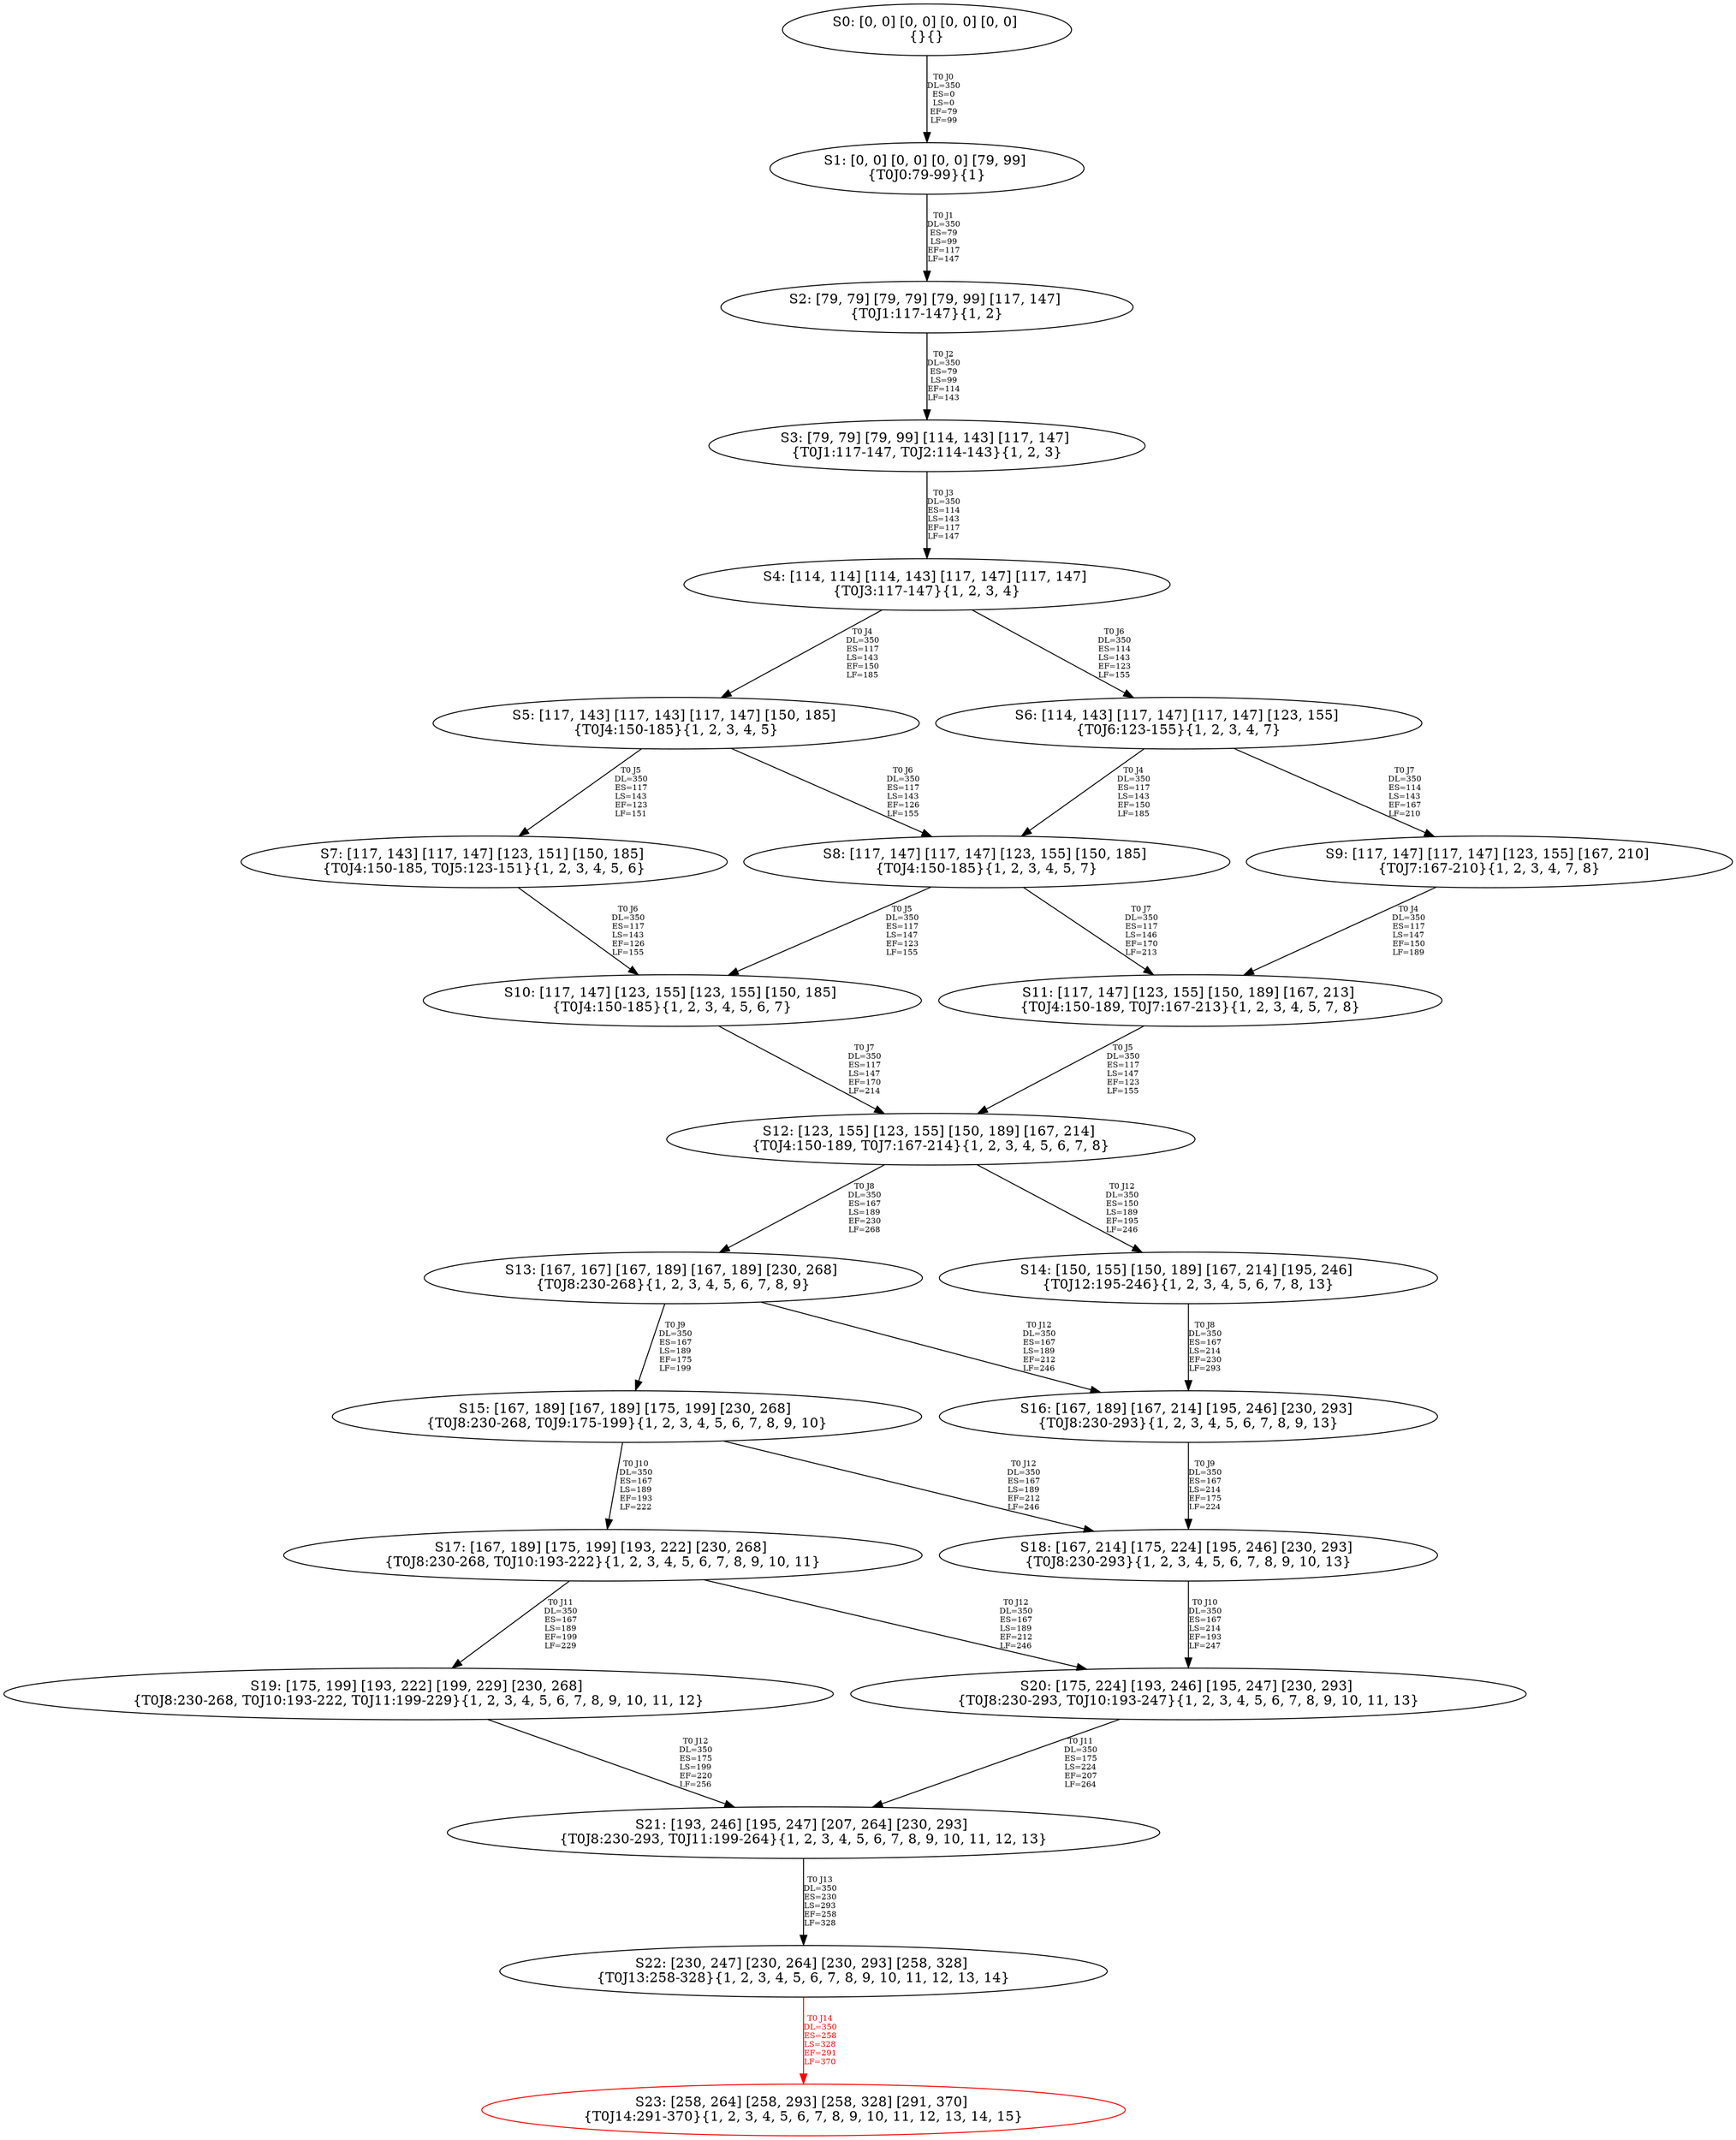 digraph {
	S0[label="S0: [0, 0] [0, 0] [0, 0] [0, 0] \n{}{}"];
	S1[label="S1: [0, 0] [0, 0] [0, 0] [79, 99] \n{T0J0:79-99}{1}"];
	S2[label="S2: [79, 79] [79, 79] [79, 99] [117, 147] \n{T0J1:117-147}{1, 2}"];
	S3[label="S3: [79, 79] [79, 99] [114, 143] [117, 147] \n{T0J1:117-147, T0J2:114-143}{1, 2, 3}"];
	S4[label="S4: [114, 114] [114, 143] [117, 147] [117, 147] \n{T0J3:117-147}{1, 2, 3, 4}"];
	S5[label="S5: [117, 143] [117, 143] [117, 147] [150, 185] \n{T0J4:150-185}{1, 2, 3, 4, 5}"];
	S6[label="S6: [114, 143] [117, 147] [117, 147] [123, 155] \n{T0J6:123-155}{1, 2, 3, 4, 7}"];
	S7[label="S7: [117, 143] [117, 147] [123, 151] [150, 185] \n{T0J4:150-185, T0J5:123-151}{1, 2, 3, 4, 5, 6}"];
	S8[label="S8: [117, 147] [117, 147] [123, 155] [150, 185] \n{T0J4:150-185}{1, 2, 3, 4, 5, 7}"];
	S9[label="S9: [117, 147] [117, 147] [123, 155] [167, 210] \n{T0J7:167-210}{1, 2, 3, 4, 7, 8}"];
	S10[label="S10: [117, 147] [123, 155] [123, 155] [150, 185] \n{T0J4:150-185}{1, 2, 3, 4, 5, 6, 7}"];
	S11[label="S11: [117, 147] [123, 155] [150, 189] [167, 213] \n{T0J4:150-189, T0J7:167-213}{1, 2, 3, 4, 5, 7, 8}"];
	S12[label="S12: [123, 155] [123, 155] [150, 189] [167, 214] \n{T0J4:150-189, T0J7:167-214}{1, 2, 3, 4, 5, 6, 7, 8}"];
	S13[label="S13: [167, 167] [167, 189] [167, 189] [230, 268] \n{T0J8:230-268}{1, 2, 3, 4, 5, 6, 7, 8, 9}"];
	S14[label="S14: [150, 155] [150, 189] [167, 214] [195, 246] \n{T0J12:195-246}{1, 2, 3, 4, 5, 6, 7, 8, 13}"];
	S15[label="S15: [167, 189] [167, 189] [175, 199] [230, 268] \n{T0J8:230-268, T0J9:175-199}{1, 2, 3, 4, 5, 6, 7, 8, 9, 10}"];
	S16[label="S16: [167, 189] [167, 214] [195, 246] [230, 293] \n{T0J8:230-293}{1, 2, 3, 4, 5, 6, 7, 8, 9, 13}"];
	S17[label="S17: [167, 189] [175, 199] [193, 222] [230, 268] \n{T0J8:230-268, T0J10:193-222}{1, 2, 3, 4, 5, 6, 7, 8, 9, 10, 11}"];
	S18[label="S18: [167, 214] [175, 224] [195, 246] [230, 293] \n{T0J8:230-293}{1, 2, 3, 4, 5, 6, 7, 8, 9, 10, 13}"];
	S19[label="S19: [175, 199] [193, 222] [199, 229] [230, 268] \n{T0J8:230-268, T0J10:193-222, T0J11:199-229}{1, 2, 3, 4, 5, 6, 7, 8, 9, 10, 11, 12}"];
	S20[label="S20: [175, 224] [193, 246] [195, 247] [230, 293] \n{T0J8:230-293, T0J10:193-247}{1, 2, 3, 4, 5, 6, 7, 8, 9, 10, 11, 13}"];
	S21[label="S21: [193, 246] [195, 247] [207, 264] [230, 293] \n{T0J8:230-293, T0J11:199-264}{1, 2, 3, 4, 5, 6, 7, 8, 9, 10, 11, 12, 13}"];
	S22[label="S22: [230, 247] [230, 264] [230, 293] [258, 328] \n{T0J13:258-328}{1, 2, 3, 4, 5, 6, 7, 8, 9, 10, 11, 12, 13, 14}"];
	S23[label="S23: [258, 264] [258, 293] [258, 328] [291, 370] \n{T0J14:291-370}{1, 2, 3, 4, 5, 6, 7, 8, 9, 10, 11, 12, 13, 14, 15}"];
	S0 -> S1[label="T0 J0\nDL=350\nES=0\nLS=0\nEF=79\nLF=99",fontsize=8];
	S1 -> S2[label="T0 J1\nDL=350\nES=79\nLS=99\nEF=117\nLF=147",fontsize=8];
	S2 -> S3[label="T0 J2\nDL=350\nES=79\nLS=99\nEF=114\nLF=143",fontsize=8];
	S3 -> S4[label="T0 J3\nDL=350\nES=114\nLS=143\nEF=117\nLF=147",fontsize=8];
	S4 -> S5[label="T0 J4\nDL=350\nES=117\nLS=143\nEF=150\nLF=185",fontsize=8];
	S4 -> S6[label="T0 J6\nDL=350\nES=114\nLS=143\nEF=123\nLF=155",fontsize=8];
	S5 -> S7[label="T0 J5\nDL=350\nES=117\nLS=143\nEF=123\nLF=151",fontsize=8];
	S5 -> S8[label="T0 J6\nDL=350\nES=117\nLS=143\nEF=126\nLF=155",fontsize=8];
	S6 -> S8[label="T0 J4\nDL=350\nES=117\nLS=143\nEF=150\nLF=185",fontsize=8];
	S6 -> S9[label="T0 J7\nDL=350\nES=114\nLS=143\nEF=167\nLF=210",fontsize=8];
	S7 -> S10[label="T0 J6\nDL=350\nES=117\nLS=143\nEF=126\nLF=155",fontsize=8];
	S8 -> S10[label="T0 J5\nDL=350\nES=117\nLS=147\nEF=123\nLF=155",fontsize=8];
	S8 -> S11[label="T0 J7\nDL=350\nES=117\nLS=146\nEF=170\nLF=213",fontsize=8];
	S9 -> S11[label="T0 J4\nDL=350\nES=117\nLS=147\nEF=150\nLF=189",fontsize=8];
	S10 -> S12[label="T0 J7\nDL=350\nES=117\nLS=147\nEF=170\nLF=214",fontsize=8];
	S11 -> S12[label="T0 J5\nDL=350\nES=117\nLS=147\nEF=123\nLF=155",fontsize=8];
	S12 -> S13[label="T0 J8\nDL=350\nES=167\nLS=189\nEF=230\nLF=268",fontsize=8];
	S12 -> S14[label="T0 J12\nDL=350\nES=150\nLS=189\nEF=195\nLF=246",fontsize=8];
	S13 -> S15[label="T0 J9\nDL=350\nES=167\nLS=189\nEF=175\nLF=199",fontsize=8];
	S13 -> S16[label="T0 J12\nDL=350\nES=167\nLS=189\nEF=212\nLF=246",fontsize=8];
	S14 -> S16[label="T0 J8\nDL=350\nES=167\nLS=214\nEF=230\nLF=293",fontsize=8];
	S15 -> S17[label="T0 J10\nDL=350\nES=167\nLS=189\nEF=193\nLF=222",fontsize=8];
	S15 -> S18[label="T0 J12\nDL=350\nES=167\nLS=189\nEF=212\nLF=246",fontsize=8];
	S16 -> S18[label="T0 J9\nDL=350\nES=167\nLS=214\nEF=175\nLF=224",fontsize=8];
	S17 -> S19[label="T0 J11\nDL=350\nES=167\nLS=189\nEF=199\nLF=229",fontsize=8];
	S17 -> S20[label="T0 J12\nDL=350\nES=167\nLS=189\nEF=212\nLF=246",fontsize=8];
	S18 -> S20[label="T0 J10\nDL=350\nES=167\nLS=214\nEF=193\nLF=247",fontsize=8];
	S19 -> S21[label="T0 J12\nDL=350\nES=175\nLS=199\nEF=220\nLF=256",fontsize=8];
	S20 -> S21[label="T0 J11\nDL=350\nES=175\nLS=224\nEF=207\nLF=264",fontsize=8];
	S21 -> S22[label="T0 J13\nDL=350\nES=230\nLS=293\nEF=258\nLF=328",fontsize=8];
	S22 -> S23[label="T0 J14\nDL=350\nES=258\nLS=328\nEF=291\nLF=370",color=Red,fontcolor=Red,fontsize=8];
S23[color=Red];
}
